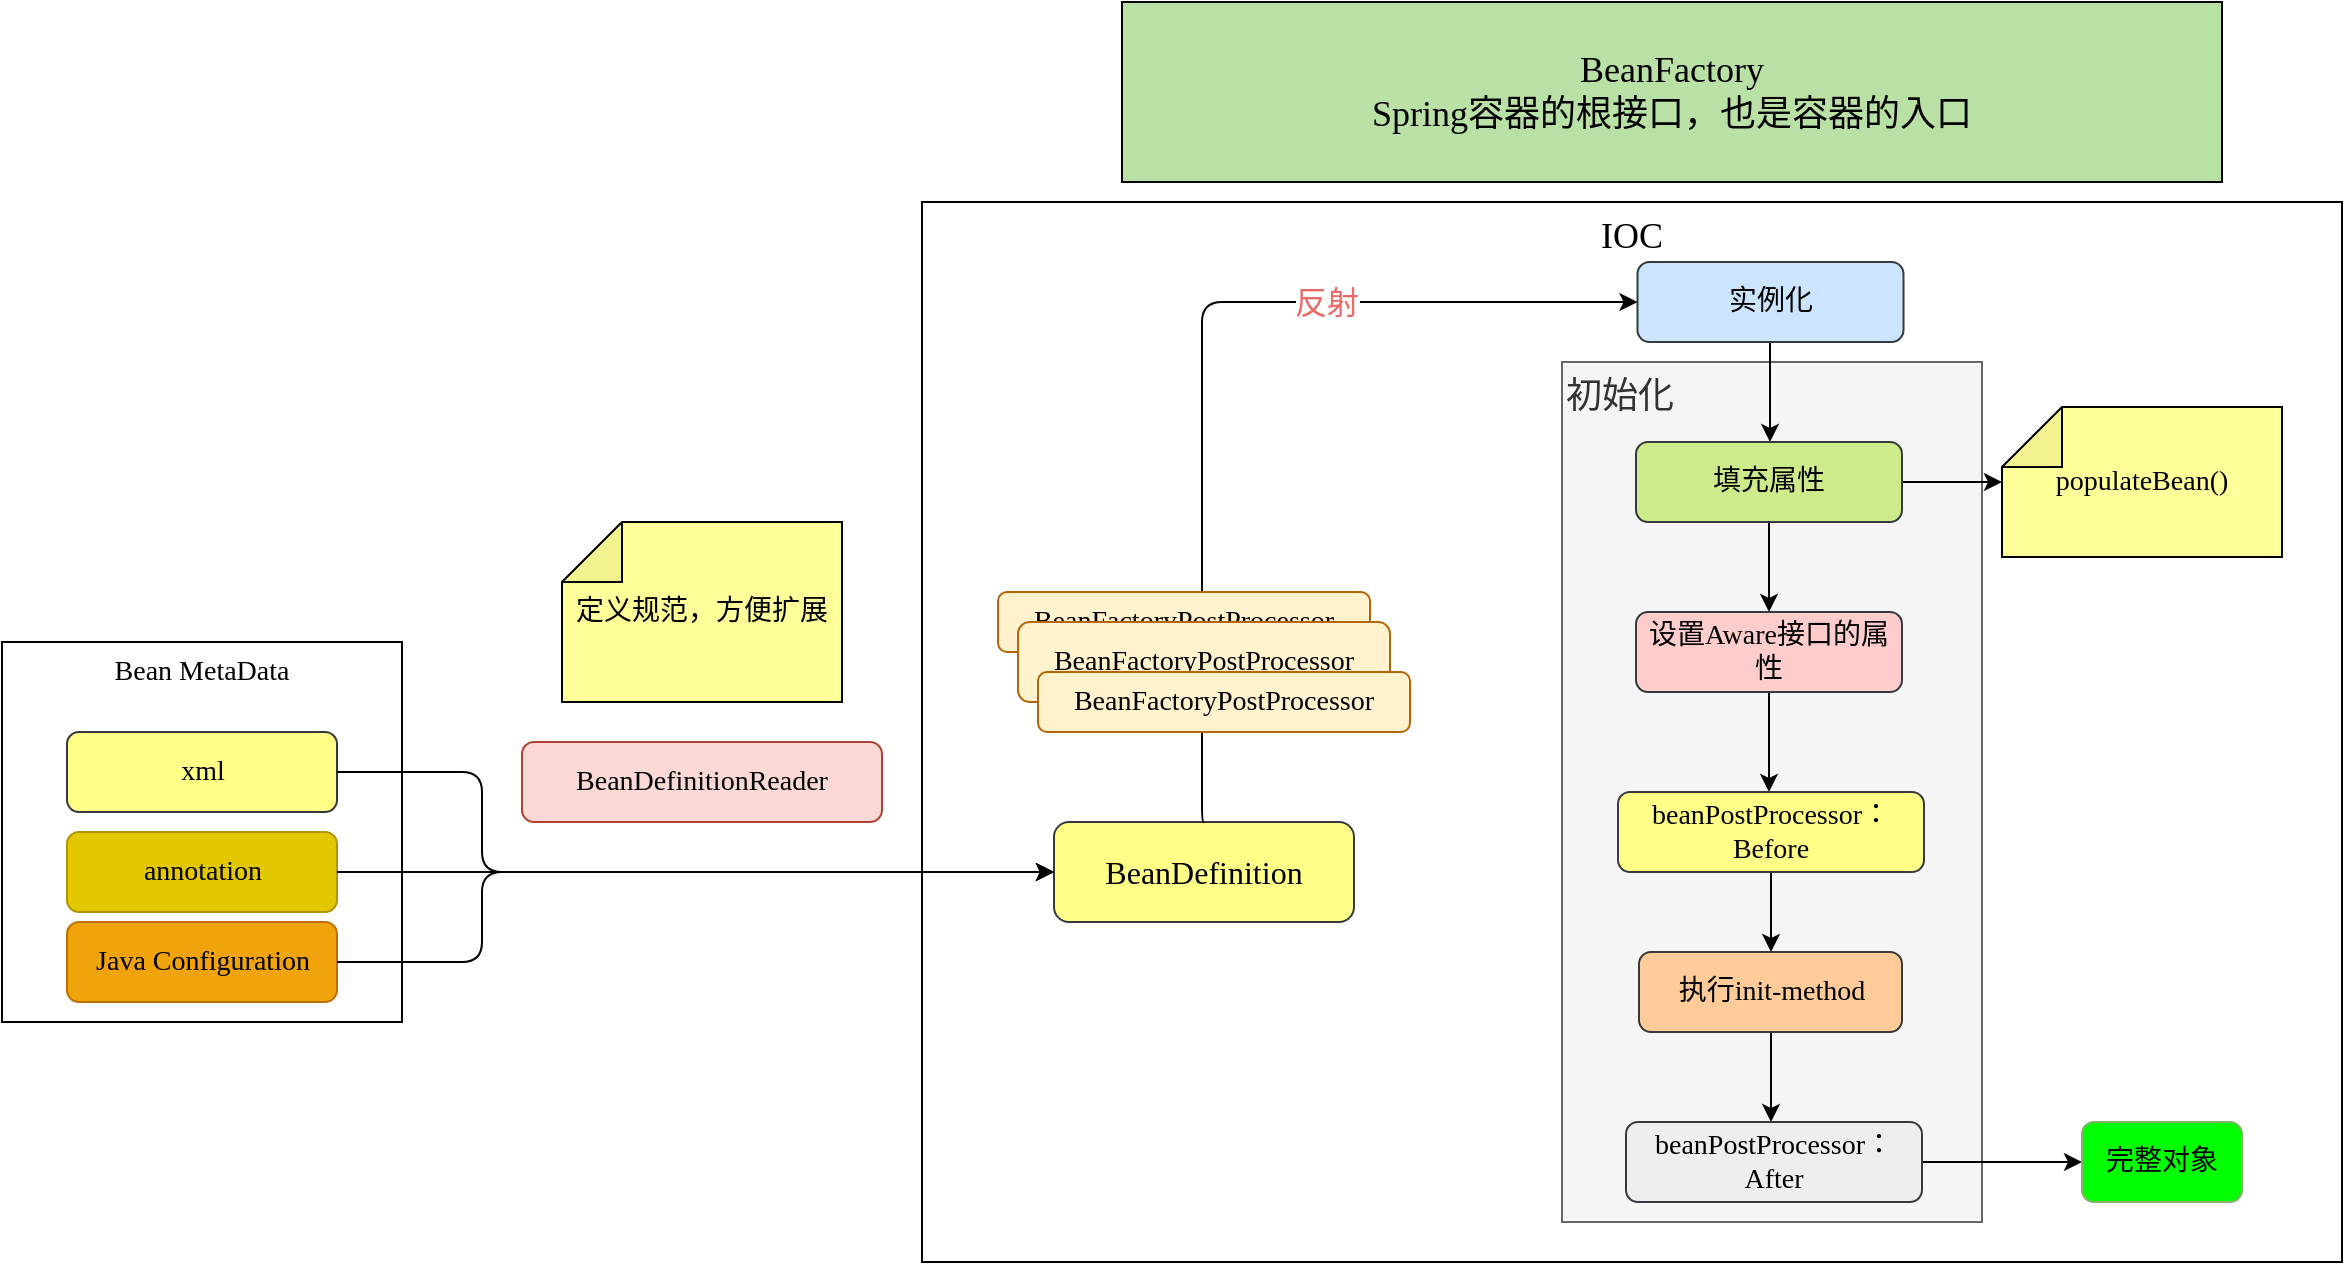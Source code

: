 <mxfile version="13.9.9" type="device"><diagram id="mjs-HHsI5uRgeusaddK2" name="第 1 页"><mxGraphModel dx="1679" dy="494" grid="1" gridSize="10" guides="1" tooltips="1" connect="1" arrows="1" fold="1" page="1" pageScale="1" pageWidth="827" pageHeight="1169" math="0" shadow="0"><root><mxCell id="0"/><mxCell id="1" parent="0"/><mxCell id="kK6fLlSZ1246gZGfwwq6-14" value="IOC" style="rounded=0;whiteSpace=wrap;html=1;labelBackgroundColor=#ffffff;strokeColor=#000000;strokeWidth=1;fillColor=#ffffff;fontFamily=Comic Sans MS;fontSize=18;align=center;verticalAlign=top;" vertex="1" parent="1"><mxGeometry x="350" y="190" width="710" height="530" as="geometry"/></mxCell><mxCell id="kK6fLlSZ1246gZGfwwq6-51" value="初始化" style="rounded=0;whiteSpace=wrap;html=1;shadow=0;glass=0;labelBackgroundColor=none;sketch=0;strokeColor=#666666;strokeWidth=1;fontFamily=Comic Sans MS;fontSize=18;align=left;fillColor=#f5f5f5;verticalAlign=top;fontColor=#333333;" vertex="1" parent="1"><mxGeometry x="670" y="270" width="210" height="430" as="geometry"/></mxCell><mxCell id="kK6fLlSZ1246gZGfwwq6-15" value="Bean MetaData" style="rounded=0;whiteSpace=wrap;html=1;labelBackgroundColor=#ffffff;strokeColor=#000000;strokeWidth=1;fillColor=#ffffff;fontFamily=Comic Sans MS;fontSize=14;align=center;verticalAlign=top;" vertex="1" parent="1"><mxGeometry x="-110" y="410" width="200" height="190" as="geometry"/></mxCell><mxCell id="kK6fLlSZ1246gZGfwwq6-8" value="xml" style="rounded=1;whiteSpace=wrap;labelBackgroundColor=none;strokeColor=#36393d;strokeWidth=1;fontFamily=Comic Sans MS;fontSize=14;align=center;fillColor=#ffff88;" vertex="1" parent="1"><mxGeometry x="-77.5" y="455" width="135" height="40" as="geometry"/></mxCell><mxCell id="kK6fLlSZ1246gZGfwwq6-9" value="annotation" style="rounded=1;whiteSpace=wrap;html=1;labelBackgroundColor=none;strokeColor=#B09500;strokeWidth=1;fillColor=#e3c800;fontFamily=Comic Sans MS;fontSize=14;align=center;" vertex="1" parent="1"><mxGeometry x="-77.5" y="505" width="135" height="40" as="geometry"/></mxCell><mxCell id="kK6fLlSZ1246gZGfwwq6-10" value="Java Configuration" style="rounded=1;whiteSpace=wrap;html=1;labelBackgroundColor=none;strokeColor=#BD7000;strokeWidth=1;fillColor=#f0a30a;fontFamily=Comic Sans MS;fontSize=14;align=center;sketch=0;glass=0;shadow=0;" vertex="1" parent="1"><mxGeometry x="-77.5" y="550" width="135" height="40" as="geometry"/></mxCell><mxCell id="kK6fLlSZ1246gZGfwwq6-16" value="BeanFactory&#10;Spring容器的根接口，也是容器的入口" style="rounded=0;whiteSpace=wrap;labelBackgroundColor=none;strokeColor=#000000;strokeWidth=1;fillColor=#B9E0A5;fontFamily=Comic Sans MS;fontSize=18;fontColor=#000000;align=center;" vertex="1" parent="1"><mxGeometry x="450" y="90" width="550" height="90" as="geometry"/></mxCell><mxCell id="kK6fLlSZ1246gZGfwwq6-17" value="BeanDefinition" style="rounded=1;whiteSpace=wrap;html=1;shadow=0;glass=0;labelBackgroundColor=none;sketch=0;strokeColor=#36393d;strokeWidth=1;fillColor=#ffff88;fontFamily=Comic Sans MS;fontSize=16;align=center;" vertex="1" parent="1"><mxGeometry x="416" y="500" width="150" height="50" as="geometry"/></mxCell><mxCell id="kK6fLlSZ1246gZGfwwq6-18" value="" style="edgeStyle=elbowEdgeStyle;endArrow=classic;html=1;fontFamily=Comic Sans MS;fontSize=16;fontColor=#000000;exitX=1;exitY=0.5;exitDx=0;exitDy=0;entryX=0;entryY=0.5;entryDx=0;entryDy=0;" edge="1" parent="1" source="kK6fLlSZ1246gZGfwwq6-8" target="kK6fLlSZ1246gZGfwwq6-17"><mxGeometry width="50" height="50" relative="1" as="geometry"><mxPoint x="280" y="390" as="sourcePoint"/><mxPoint x="330" y="340" as="targetPoint"/><Array as="points"><mxPoint x="130" y="470"/></Array></mxGeometry></mxCell><mxCell id="kK6fLlSZ1246gZGfwwq6-19" value="" style="edgeStyle=elbowEdgeStyle;endArrow=classic;html=1;fontFamily=Comic Sans MS;fontSize=16;fontColor=#000000;entryX=0;entryY=0.5;entryDx=0;entryDy=0;" edge="1" parent="1" source="kK6fLlSZ1246gZGfwwq6-9" target="kK6fLlSZ1246gZGfwwq6-17"><mxGeometry width="50" height="50" relative="1" as="geometry"><mxPoint x="67.5" y="440" as="sourcePoint"/><mxPoint x="340" y="570" as="targetPoint"/></mxGeometry></mxCell><mxCell id="kK6fLlSZ1246gZGfwwq6-20" value="" style="edgeStyle=elbowEdgeStyle;endArrow=classic;html=1;fontFamily=Comic Sans MS;fontSize=16;fontColor=#000000;entryX=0;entryY=0.5;entryDx=0;entryDy=0;exitX=1;exitY=0.5;exitDx=0;exitDy=0;" edge="1" parent="1" source="kK6fLlSZ1246gZGfwwq6-10" target="kK6fLlSZ1246gZGfwwq6-17"><mxGeometry width="50" height="50" relative="1" as="geometry"><mxPoint x="67.5" y="510" as="sourcePoint"/><mxPoint x="340" y="570" as="targetPoint"/><Array as="points"><mxPoint x="130" y="530"/></Array></mxGeometry></mxCell><mxCell id="kK6fLlSZ1246gZGfwwq6-21" value="BeanDefinitionReader" style="rounded=1;whiteSpace=wrap;html=1;shadow=0;glass=0;labelBackgroundColor=none;sketch=0;strokeWidth=1;fillColor=#fad9d5;fontFamily=Comic Sans MS;fontSize=14;align=center;strokeColor=#ae4132;" vertex="1" parent="1"><mxGeometry x="150" y="460" width="180" height="40" as="geometry"/></mxCell><mxCell id="kK6fLlSZ1246gZGfwwq6-22" value="定义规范，方便扩展" style="shape=note;whiteSpace=wrap;html=1;backgroundOutline=1;darkOpacity=0.05;rounded=1;shadow=0;glass=0;labelBackgroundColor=none;sketch=0;strokeColor=#000000;strokeWidth=1;fontFamily=Comic Sans MS;fontSize=14;fontColor=#000000;align=center;fillColor=#FFFF99;flipH=1;flipV=0;direction=east;" vertex="1" parent="1"><mxGeometry x="170" y="350" width="140" height="90" as="geometry"/></mxCell><mxCell id="kK6fLlSZ1246gZGfwwq6-38" value="" style="edgeStyle=elbowEdgeStyle;rounded=0;orthogonalLoop=1;jettySize=auto;html=1;fontFamily=Comic Sans MS;fontSize=14;fontColor=#EA6B66;" edge="1" parent="1" source="kK6fLlSZ1246gZGfwwq6-23" target="kK6fLlSZ1246gZGfwwq6-37"><mxGeometry relative="1" as="geometry"/></mxCell><mxCell id="kK6fLlSZ1246gZGfwwq6-23" value="实例化" style="rounded=1;whiteSpace=wrap;html=1;shadow=0;glass=0;labelBackgroundColor=none;sketch=0;strokeColor=#36393d;strokeWidth=1;fontFamily=Comic Sans MS;fontSize=14;align=center;fillColor=#cce5ff;" vertex="1" parent="1"><mxGeometry x="707.75" y="220" width="133" height="40" as="geometry"/></mxCell><mxCell id="kK6fLlSZ1246gZGfwwq6-25" value="" style="edgeStyle=elbowEdgeStyle;elbow=horizontal;endArrow=classic;html=1;fontFamily=Comic Sans MS;fontSize=14;exitX=0.5;exitY=0;exitDx=0;exitDy=0;fontColor=#EA6B66;" edge="1" parent="1" source="kK6fLlSZ1246gZGfwwq6-17" target="kK6fLlSZ1246gZGfwwq6-23"><mxGeometry width="50" height="50" relative="1" as="geometry"><mxPoint x="650" y="480" as="sourcePoint"/><mxPoint x="700" y="430" as="targetPoint"/><Array as="points"><mxPoint x="490" y="370"/></Array></mxGeometry></mxCell><mxCell id="kK6fLlSZ1246gZGfwwq6-27" value="反射" style="edgeLabel;html=1;align=center;verticalAlign=middle;resizable=0;points=[];fontSize=16;fontFamily=Comic Sans MS;fontColor=#EA6B66;" vertex="1" connectable="0" parent="kK6fLlSZ1246gZGfwwq6-25"><mxGeometry x="0.16" relative="1" as="geometry"><mxPoint x="45" as="offset"/></mxGeometry></mxCell><mxCell id="kK6fLlSZ1246gZGfwwq6-33" value="&lt;span style=&quot;color: rgb(0, 0, 0); font-family: &amp;quot;comic sans ms&amp;quot;; font-size: 14px;&quot;&gt;BeanFactoryPostProcessor&lt;/span&gt;" style="rounded=1;whiteSpace=wrap;html=1;shadow=0;glass=0;labelBackgroundColor=none;sketch=0;strokeColor=#b46504;strokeWidth=1;fontFamily=Comic Sans MS;fontSize=14;align=center;fillColor=#FFF2CC;" vertex="1" parent="1"><mxGeometry x="388" y="385" width="186" height="30" as="geometry"/></mxCell><mxCell id="kK6fLlSZ1246gZGfwwq6-34" value="&lt;span style=&quot;color: rgb(0, 0, 0); font-family: &amp;quot;comic sans ms&amp;quot;; font-size: 14px;&quot;&gt;BeanFactoryPostProcessor&lt;/span&gt;" style="rounded=1;whiteSpace=wrap;html=1;shadow=0;glass=0;labelBackgroundColor=none;sketch=0;strokeColor=#b46504;strokeWidth=1;fontFamily=Comic Sans MS;fontSize=14;align=center;fillColor=#FFF2CC;" vertex="1" parent="1"><mxGeometry x="398" y="400" width="186" height="40" as="geometry"/></mxCell><mxCell id="kK6fLlSZ1246gZGfwwq6-35" value="&lt;span style=&quot;color: rgb(0, 0, 0); font-family: &amp;quot;comic sans ms&amp;quot;; font-size: 14px;&quot;&gt;BeanFactoryPostProcessor&lt;/span&gt;" style="rounded=1;whiteSpace=wrap;html=1;shadow=0;glass=0;labelBackgroundColor=none;sketch=0;strokeColor=#b46504;strokeWidth=1;fontFamily=Comic Sans MS;fontSize=14;align=center;fillColor=#FFF2CC;" vertex="1" parent="1"><mxGeometry x="408" y="425" width="186" height="30" as="geometry"/></mxCell><mxCell id="kK6fLlSZ1246gZGfwwq6-36" style="edgeStyle=elbowEdgeStyle;rounded=0;orthogonalLoop=1;jettySize=auto;html=1;exitX=0.75;exitY=0;exitDx=0;exitDy=0;fontFamily=Comic Sans MS;fontSize=14;fontColor=#EA6B66;" edge="1" parent="1" source="kK6fLlSZ1246gZGfwwq6-34" target="kK6fLlSZ1246gZGfwwq6-34"><mxGeometry relative="1" as="geometry"/></mxCell><mxCell id="kK6fLlSZ1246gZGfwwq6-40" value="" style="edgeStyle=elbowEdgeStyle;rounded=0;orthogonalLoop=1;jettySize=auto;html=1;fontFamily=Comic Sans MS;fontSize=14;fontColor=#EA6B66;" edge="1" parent="1" source="kK6fLlSZ1246gZGfwwq6-37" target="kK6fLlSZ1246gZGfwwq6-39"><mxGeometry relative="1" as="geometry"/></mxCell><mxCell id="kK6fLlSZ1246gZGfwwq6-42" value="" style="edgeStyle=elbowEdgeStyle;rounded=0;orthogonalLoop=1;jettySize=auto;html=1;fontFamily=Comic Sans MS;fontSize=14;fontColor=#EA6B66;" edge="1" parent="1" source="kK6fLlSZ1246gZGfwwq6-37" target="kK6fLlSZ1246gZGfwwq6-41"><mxGeometry relative="1" as="geometry"/></mxCell><mxCell id="kK6fLlSZ1246gZGfwwq6-37" value="填充属性" style="rounded=1;whiteSpace=wrap;html=1;shadow=0;glass=0;labelBackgroundColor=none;sketch=0;strokeColor=#36393d;strokeWidth=1;fontFamily=Comic Sans MS;fontSize=14;align=center;fillColor=#cdeb8b;" vertex="1" parent="1"><mxGeometry x="707" y="310" width="133" height="40" as="geometry"/></mxCell><mxCell id="kK6fLlSZ1246gZGfwwq6-39" value="populateBean()" style="shape=note;whiteSpace=wrap;backgroundOutline=1;darkOpacity=0.05;rounded=1;shadow=0;glass=0;labelBackgroundColor=none;sketch=0;strokeColor=#000000;strokeWidth=1;fontFamily=Comic Sans MS;fontSize=14;fontColor=#000000;align=center;fillColor=#FFFF99;flipH=1;flipV=0;direction=east;" vertex="1" parent="1"><mxGeometry x="890" y="292.5" width="140" height="75" as="geometry"/></mxCell><mxCell id="kK6fLlSZ1246gZGfwwq6-44" value="" style="edgeStyle=elbowEdgeStyle;rounded=0;orthogonalLoop=1;jettySize=auto;html=1;fontFamily=Comic Sans MS;fontSize=14;fontColor=#EA6B66;" edge="1" parent="1" source="kK6fLlSZ1246gZGfwwq6-41" target="kK6fLlSZ1246gZGfwwq6-43"><mxGeometry relative="1" as="geometry"/></mxCell><mxCell id="kK6fLlSZ1246gZGfwwq6-41" value="设置Aware接口的属性" style="rounded=1;whiteSpace=wrap;html=1;shadow=0;glass=0;labelBackgroundColor=none;sketch=0;strokeColor=#36393d;strokeWidth=1;fontFamily=Comic Sans MS;fontSize=14;align=center;fillColor=#ffcccc;" vertex="1" parent="1"><mxGeometry x="707" y="395" width="133" height="40" as="geometry"/></mxCell><mxCell id="kK6fLlSZ1246gZGfwwq6-46" value="" style="edgeStyle=elbowEdgeStyle;rounded=0;orthogonalLoop=1;jettySize=auto;html=1;fontFamily=Comic Sans MS;fontSize=14;fontColor=#EA6B66;" edge="1" parent="1" source="kK6fLlSZ1246gZGfwwq6-43" target="kK6fLlSZ1246gZGfwwq6-45"><mxGeometry relative="1" as="geometry"/></mxCell><mxCell id="kK6fLlSZ1246gZGfwwq6-43" value="beanPostProcessor：Before" style="rounded=1;whiteSpace=wrap;shadow=0;glass=0;labelBackgroundColor=none;sketch=0;strokeColor=#36393d;strokeWidth=1;fontFamily=Comic Sans MS;fontSize=14;align=center;fillColor=#ffff88;" vertex="1" parent="1"><mxGeometry x="698" y="485" width="153" height="40" as="geometry"/></mxCell><mxCell id="kK6fLlSZ1246gZGfwwq6-48" value="" style="edgeStyle=elbowEdgeStyle;rounded=0;orthogonalLoop=1;jettySize=auto;html=1;fontFamily=Comic Sans MS;fontSize=14;fontColor=#EA6B66;" edge="1" parent="1" source="kK6fLlSZ1246gZGfwwq6-45" target="kK6fLlSZ1246gZGfwwq6-47"><mxGeometry relative="1" as="geometry"/></mxCell><mxCell id="kK6fLlSZ1246gZGfwwq6-45" value="执行init-method" style="rounded=1;whiteSpace=wrap;html=1;shadow=0;glass=0;labelBackgroundColor=none;sketch=0;strokeColor=#36393d;strokeWidth=1;fontFamily=Comic Sans MS;fontSize=14;align=center;fillColor=#ffcc99;" vertex="1" parent="1"><mxGeometry x="708.5" y="565" width="131.5" height="40" as="geometry"/></mxCell><mxCell id="kK6fLlSZ1246gZGfwwq6-50" value="" style="edgeStyle=elbowEdgeStyle;rounded=0;orthogonalLoop=1;jettySize=auto;html=1;fontFamily=Comic Sans MS;fontSize=14;fontColor=#EA6B66;" edge="1" parent="1" source="kK6fLlSZ1246gZGfwwq6-47" target="kK6fLlSZ1246gZGfwwq6-49"><mxGeometry relative="1" as="geometry"/></mxCell><mxCell id="kK6fLlSZ1246gZGfwwq6-47" value="beanPostProcessor：After" style="rounded=1;whiteSpace=wrap;shadow=0;glass=0;labelBackgroundColor=none;sketch=0;strokeColor=#36393d;strokeWidth=1;fontFamily=Comic Sans MS;fontSize=14;align=center;fillColor=#eeeeee;" vertex="1" parent="1"><mxGeometry x="702" y="650" width="148" height="40" as="geometry"/></mxCell><mxCell id="kK6fLlSZ1246gZGfwwq6-49" value="完整对象" style="rounded=1;whiteSpace=wrap;shadow=0;glass=0;labelBackgroundColor=none;sketch=0;strokeColor=#82b366;strokeWidth=1;fontFamily=Comic Sans MS;fontSize=14;align=center;fillColor=#00FF00;" vertex="1" parent="1"><mxGeometry x="930" y="650" width="80" height="40" as="geometry"/></mxCell></root></mxGraphModel></diagram></mxfile>